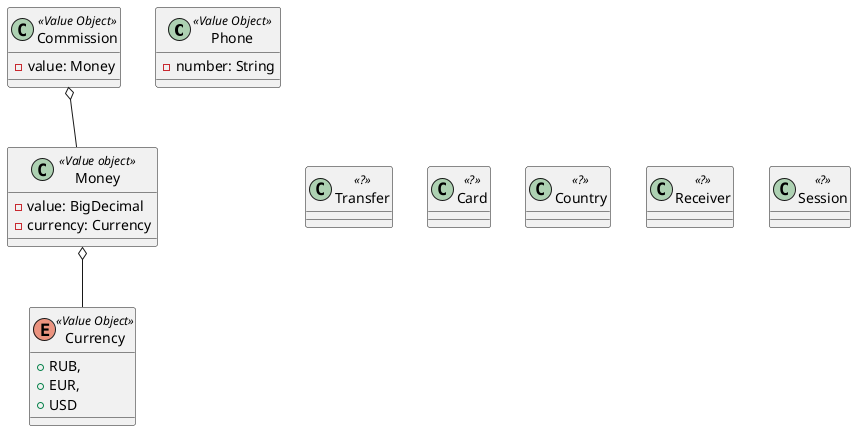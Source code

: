 @startuml

together {
    class Phone <<Value Object>> {
        - number: String
    }

    enum Currency <<Value Object>> {
        + RUB,
        + EUR,
        + USD
    }

    class Money <<Value object>> {
         - value: BigDecimal
         - currency: Currency
    }
    Money o-- Currency

    class Commission <<Value Object>> {
        - value: Money
    }
    Commission o-- Money
}

together {
    class Receiver << ? >>
    class Session << ? >>
    class Transfer << ? >>
    class Card << ? >>
    class Country << ? >>
}

@enduml